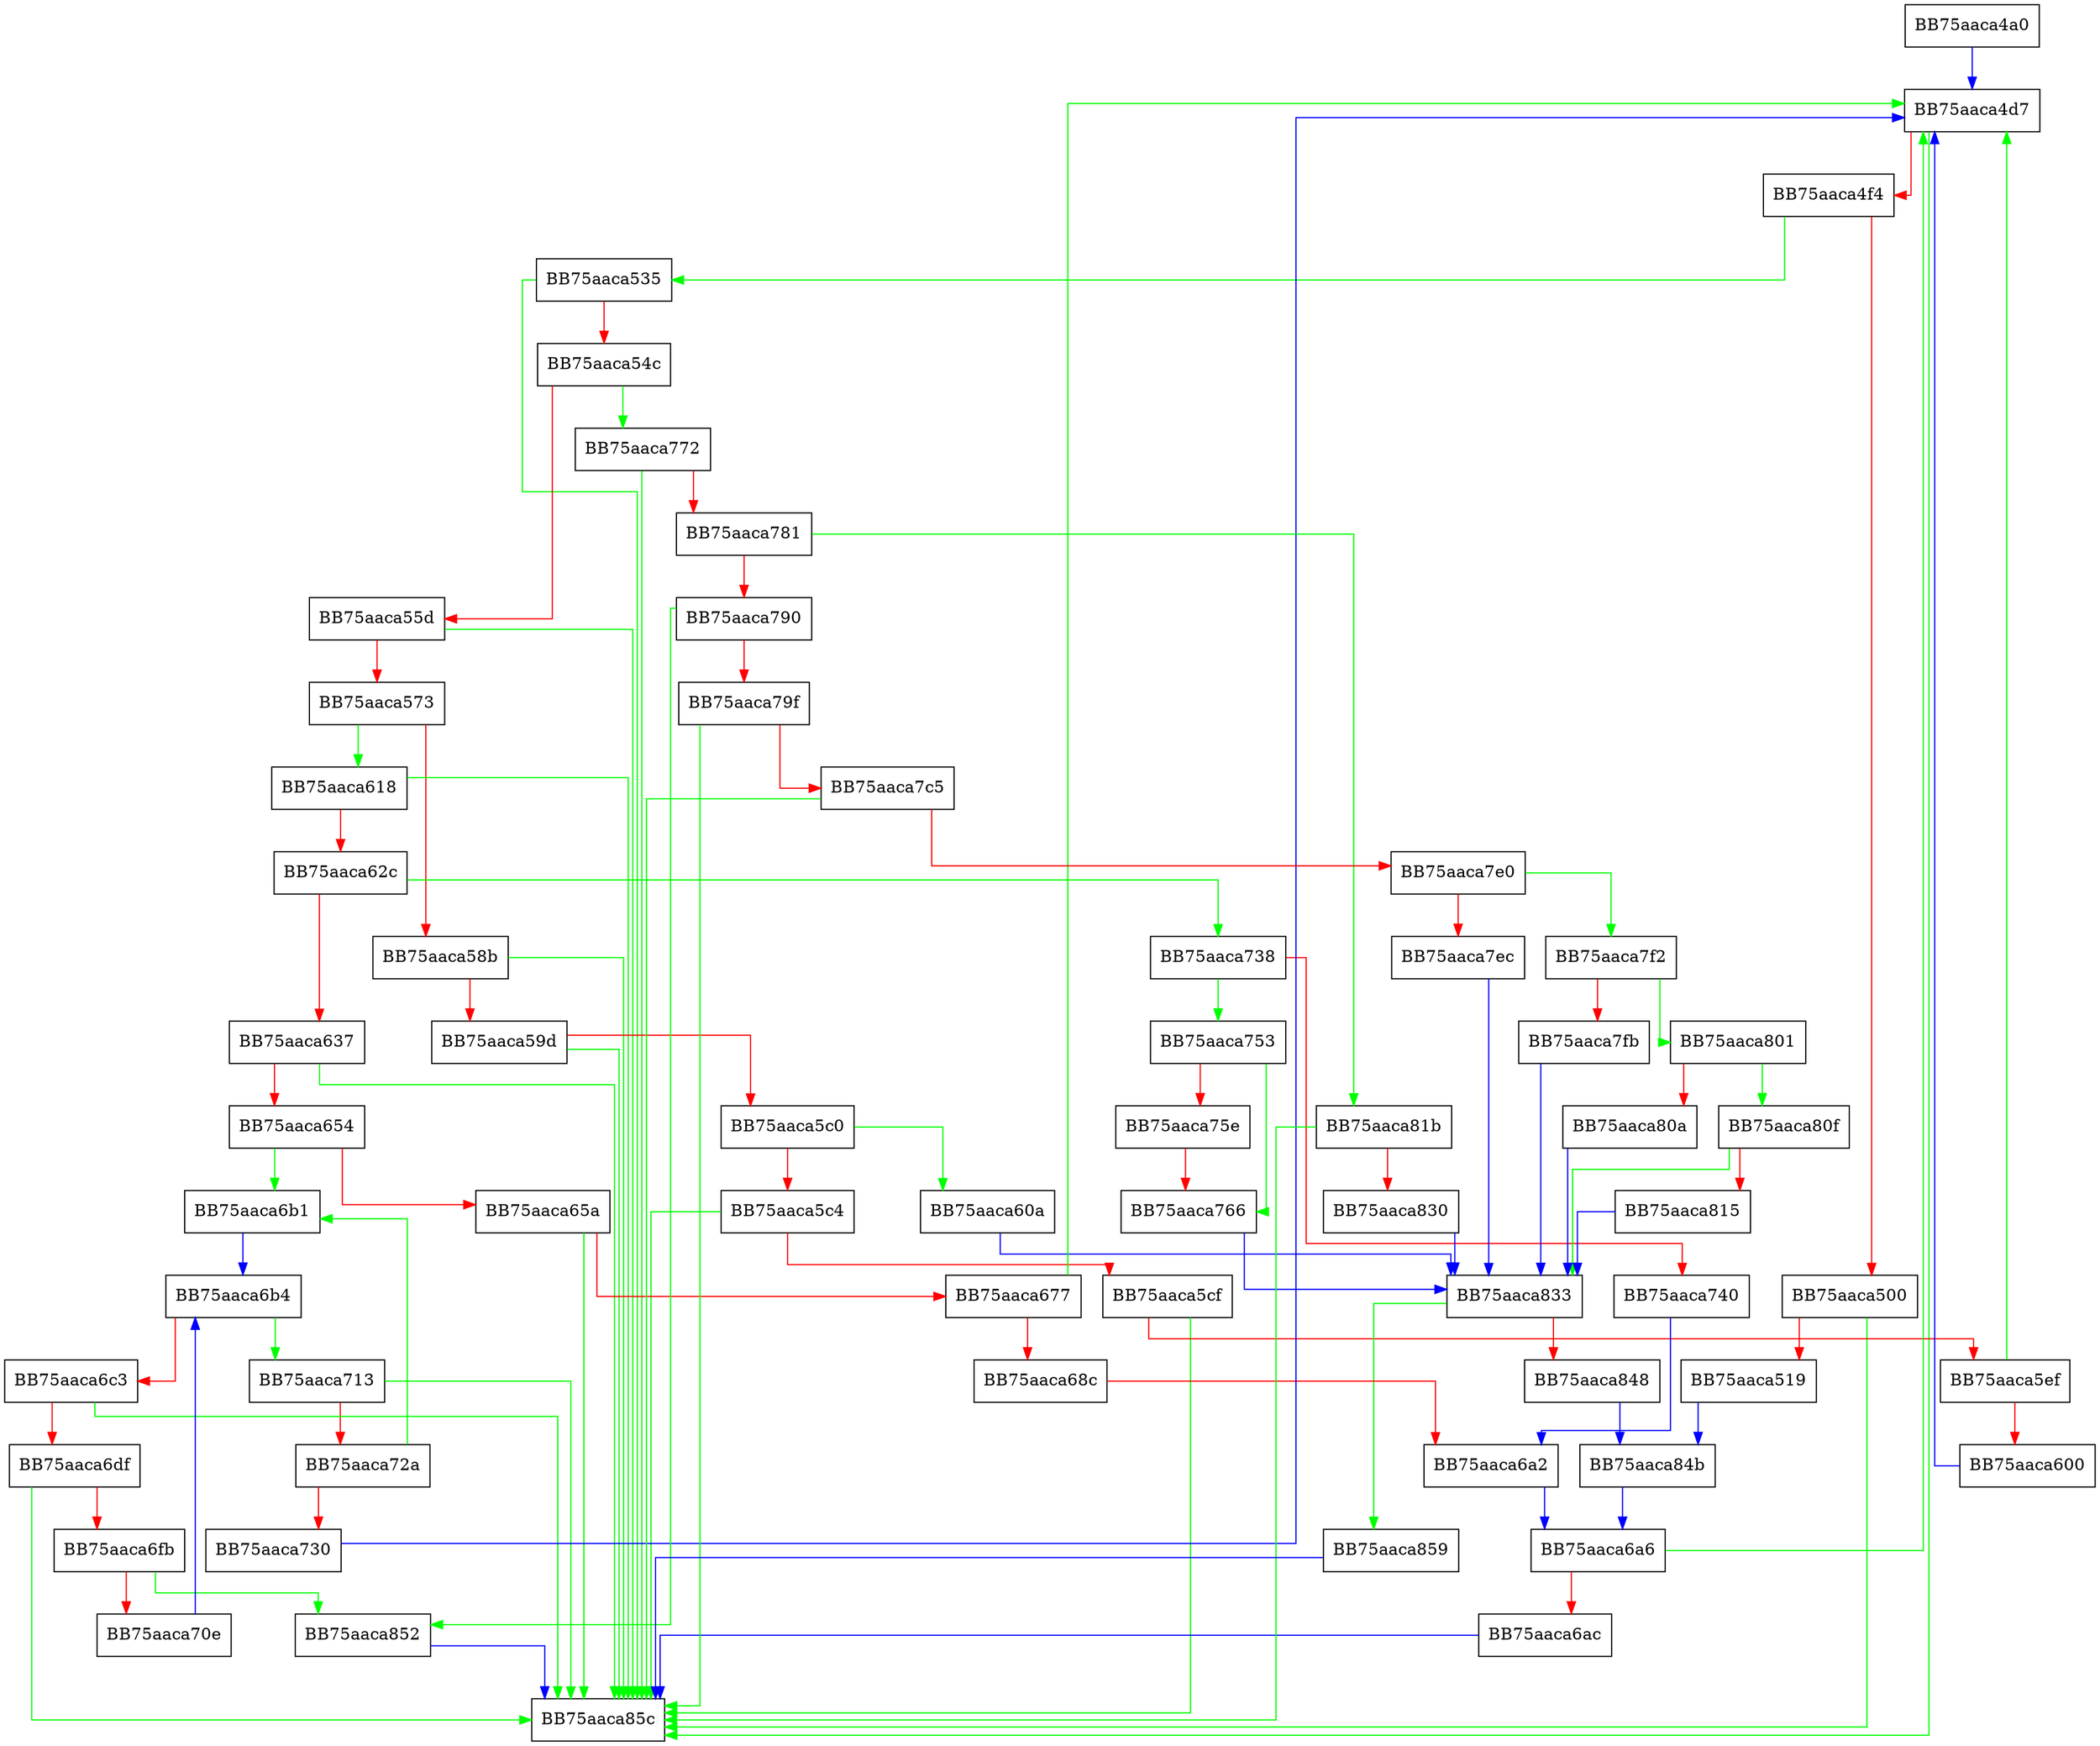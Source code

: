 digraph OnTheFly {
  node [shape="box"];
  graph [splines=ortho];
  BB75aaca4a0 -> BB75aaca4d7 [color="blue"];
  BB75aaca4d7 -> BB75aaca85c [color="green"];
  BB75aaca4d7 -> BB75aaca4f4 [color="red"];
  BB75aaca4f4 -> BB75aaca535 [color="green"];
  BB75aaca4f4 -> BB75aaca500 [color="red"];
  BB75aaca500 -> BB75aaca85c [color="green"];
  BB75aaca500 -> BB75aaca519 [color="red"];
  BB75aaca519 -> BB75aaca84b [color="blue"];
  BB75aaca535 -> BB75aaca85c [color="green"];
  BB75aaca535 -> BB75aaca54c [color="red"];
  BB75aaca54c -> BB75aaca772 [color="green"];
  BB75aaca54c -> BB75aaca55d [color="red"];
  BB75aaca55d -> BB75aaca85c [color="green"];
  BB75aaca55d -> BB75aaca573 [color="red"];
  BB75aaca573 -> BB75aaca618 [color="green"];
  BB75aaca573 -> BB75aaca58b [color="red"];
  BB75aaca58b -> BB75aaca85c [color="green"];
  BB75aaca58b -> BB75aaca59d [color="red"];
  BB75aaca59d -> BB75aaca85c [color="green"];
  BB75aaca59d -> BB75aaca5c0 [color="red"];
  BB75aaca5c0 -> BB75aaca60a [color="green"];
  BB75aaca5c0 -> BB75aaca5c4 [color="red"];
  BB75aaca5c4 -> BB75aaca85c [color="green"];
  BB75aaca5c4 -> BB75aaca5cf [color="red"];
  BB75aaca5cf -> BB75aaca85c [color="green"];
  BB75aaca5cf -> BB75aaca5ef [color="red"];
  BB75aaca5ef -> BB75aaca4d7 [color="green"];
  BB75aaca5ef -> BB75aaca600 [color="red"];
  BB75aaca600 -> BB75aaca4d7 [color="blue"];
  BB75aaca60a -> BB75aaca833 [color="blue"];
  BB75aaca618 -> BB75aaca85c [color="green"];
  BB75aaca618 -> BB75aaca62c [color="red"];
  BB75aaca62c -> BB75aaca738 [color="green"];
  BB75aaca62c -> BB75aaca637 [color="red"];
  BB75aaca637 -> BB75aaca85c [color="green"];
  BB75aaca637 -> BB75aaca654 [color="red"];
  BB75aaca654 -> BB75aaca6b1 [color="green"];
  BB75aaca654 -> BB75aaca65a [color="red"];
  BB75aaca65a -> BB75aaca85c [color="green"];
  BB75aaca65a -> BB75aaca677 [color="red"];
  BB75aaca677 -> BB75aaca4d7 [color="green"];
  BB75aaca677 -> BB75aaca68c [color="red"];
  BB75aaca68c -> BB75aaca6a2 [color="red"];
  BB75aaca6a2 -> BB75aaca6a6 [color="blue"];
  BB75aaca6a6 -> BB75aaca4d7 [color="green"];
  BB75aaca6a6 -> BB75aaca6ac [color="red"];
  BB75aaca6ac -> BB75aaca85c [color="blue"];
  BB75aaca6b1 -> BB75aaca6b4 [color="blue"];
  BB75aaca6b4 -> BB75aaca713 [color="green"];
  BB75aaca6b4 -> BB75aaca6c3 [color="red"];
  BB75aaca6c3 -> BB75aaca85c [color="green"];
  BB75aaca6c3 -> BB75aaca6df [color="red"];
  BB75aaca6df -> BB75aaca85c [color="green"];
  BB75aaca6df -> BB75aaca6fb [color="red"];
  BB75aaca6fb -> BB75aaca852 [color="green"];
  BB75aaca6fb -> BB75aaca70e [color="red"];
  BB75aaca70e -> BB75aaca6b4 [color="blue"];
  BB75aaca713 -> BB75aaca85c [color="green"];
  BB75aaca713 -> BB75aaca72a [color="red"];
  BB75aaca72a -> BB75aaca6b1 [color="green"];
  BB75aaca72a -> BB75aaca730 [color="red"];
  BB75aaca730 -> BB75aaca4d7 [color="blue"];
  BB75aaca738 -> BB75aaca753 [color="green"];
  BB75aaca738 -> BB75aaca740 [color="red"];
  BB75aaca740 -> BB75aaca6a2 [color="blue"];
  BB75aaca753 -> BB75aaca766 [color="green"];
  BB75aaca753 -> BB75aaca75e [color="red"];
  BB75aaca75e -> BB75aaca766 [color="red"];
  BB75aaca766 -> BB75aaca833 [color="blue"];
  BB75aaca772 -> BB75aaca85c [color="green"];
  BB75aaca772 -> BB75aaca781 [color="red"];
  BB75aaca781 -> BB75aaca81b [color="green"];
  BB75aaca781 -> BB75aaca790 [color="red"];
  BB75aaca790 -> BB75aaca852 [color="green"];
  BB75aaca790 -> BB75aaca79f [color="red"];
  BB75aaca79f -> BB75aaca85c [color="green"];
  BB75aaca79f -> BB75aaca7c5 [color="red"];
  BB75aaca7c5 -> BB75aaca85c [color="green"];
  BB75aaca7c5 -> BB75aaca7e0 [color="red"];
  BB75aaca7e0 -> BB75aaca7f2 [color="green"];
  BB75aaca7e0 -> BB75aaca7ec [color="red"];
  BB75aaca7ec -> BB75aaca833 [color="blue"];
  BB75aaca7f2 -> BB75aaca801 [color="green"];
  BB75aaca7f2 -> BB75aaca7fb [color="red"];
  BB75aaca7fb -> BB75aaca833 [color="blue"];
  BB75aaca801 -> BB75aaca80f [color="green"];
  BB75aaca801 -> BB75aaca80a [color="red"];
  BB75aaca80a -> BB75aaca833 [color="blue"];
  BB75aaca80f -> BB75aaca833 [color="green"];
  BB75aaca80f -> BB75aaca815 [color="red"];
  BB75aaca815 -> BB75aaca833 [color="blue"];
  BB75aaca81b -> BB75aaca85c [color="green"];
  BB75aaca81b -> BB75aaca830 [color="red"];
  BB75aaca830 -> BB75aaca833 [color="blue"];
  BB75aaca833 -> BB75aaca859 [color="green"];
  BB75aaca833 -> BB75aaca848 [color="red"];
  BB75aaca848 -> BB75aaca84b [color="blue"];
  BB75aaca84b -> BB75aaca6a6 [color="blue"];
  BB75aaca852 -> BB75aaca85c [color="blue"];
  BB75aaca859 -> BB75aaca85c [color="blue"];
}